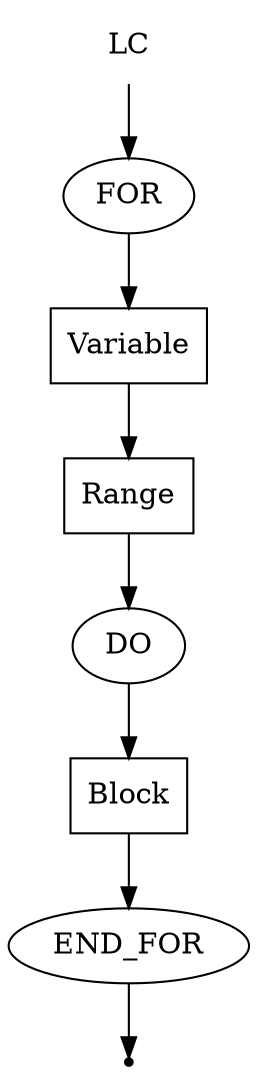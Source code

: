 digraph LC {
  start [label="LC" shape=plaintext];
  A [label="FOR" shape=oval];
  B [label="Variable" shape=box];
  C [label="Range" shape=box];
  D [label="DO" shape=oval];
  E [label="Block" shape=box];
  F [label="END_FOR" shape=oval];
  end [label="" shape=point];
  start -> A;
  A -> B;
  B -> C;
  C -> D;
  D -> E;
  E -> F;
  F -> end;
}
